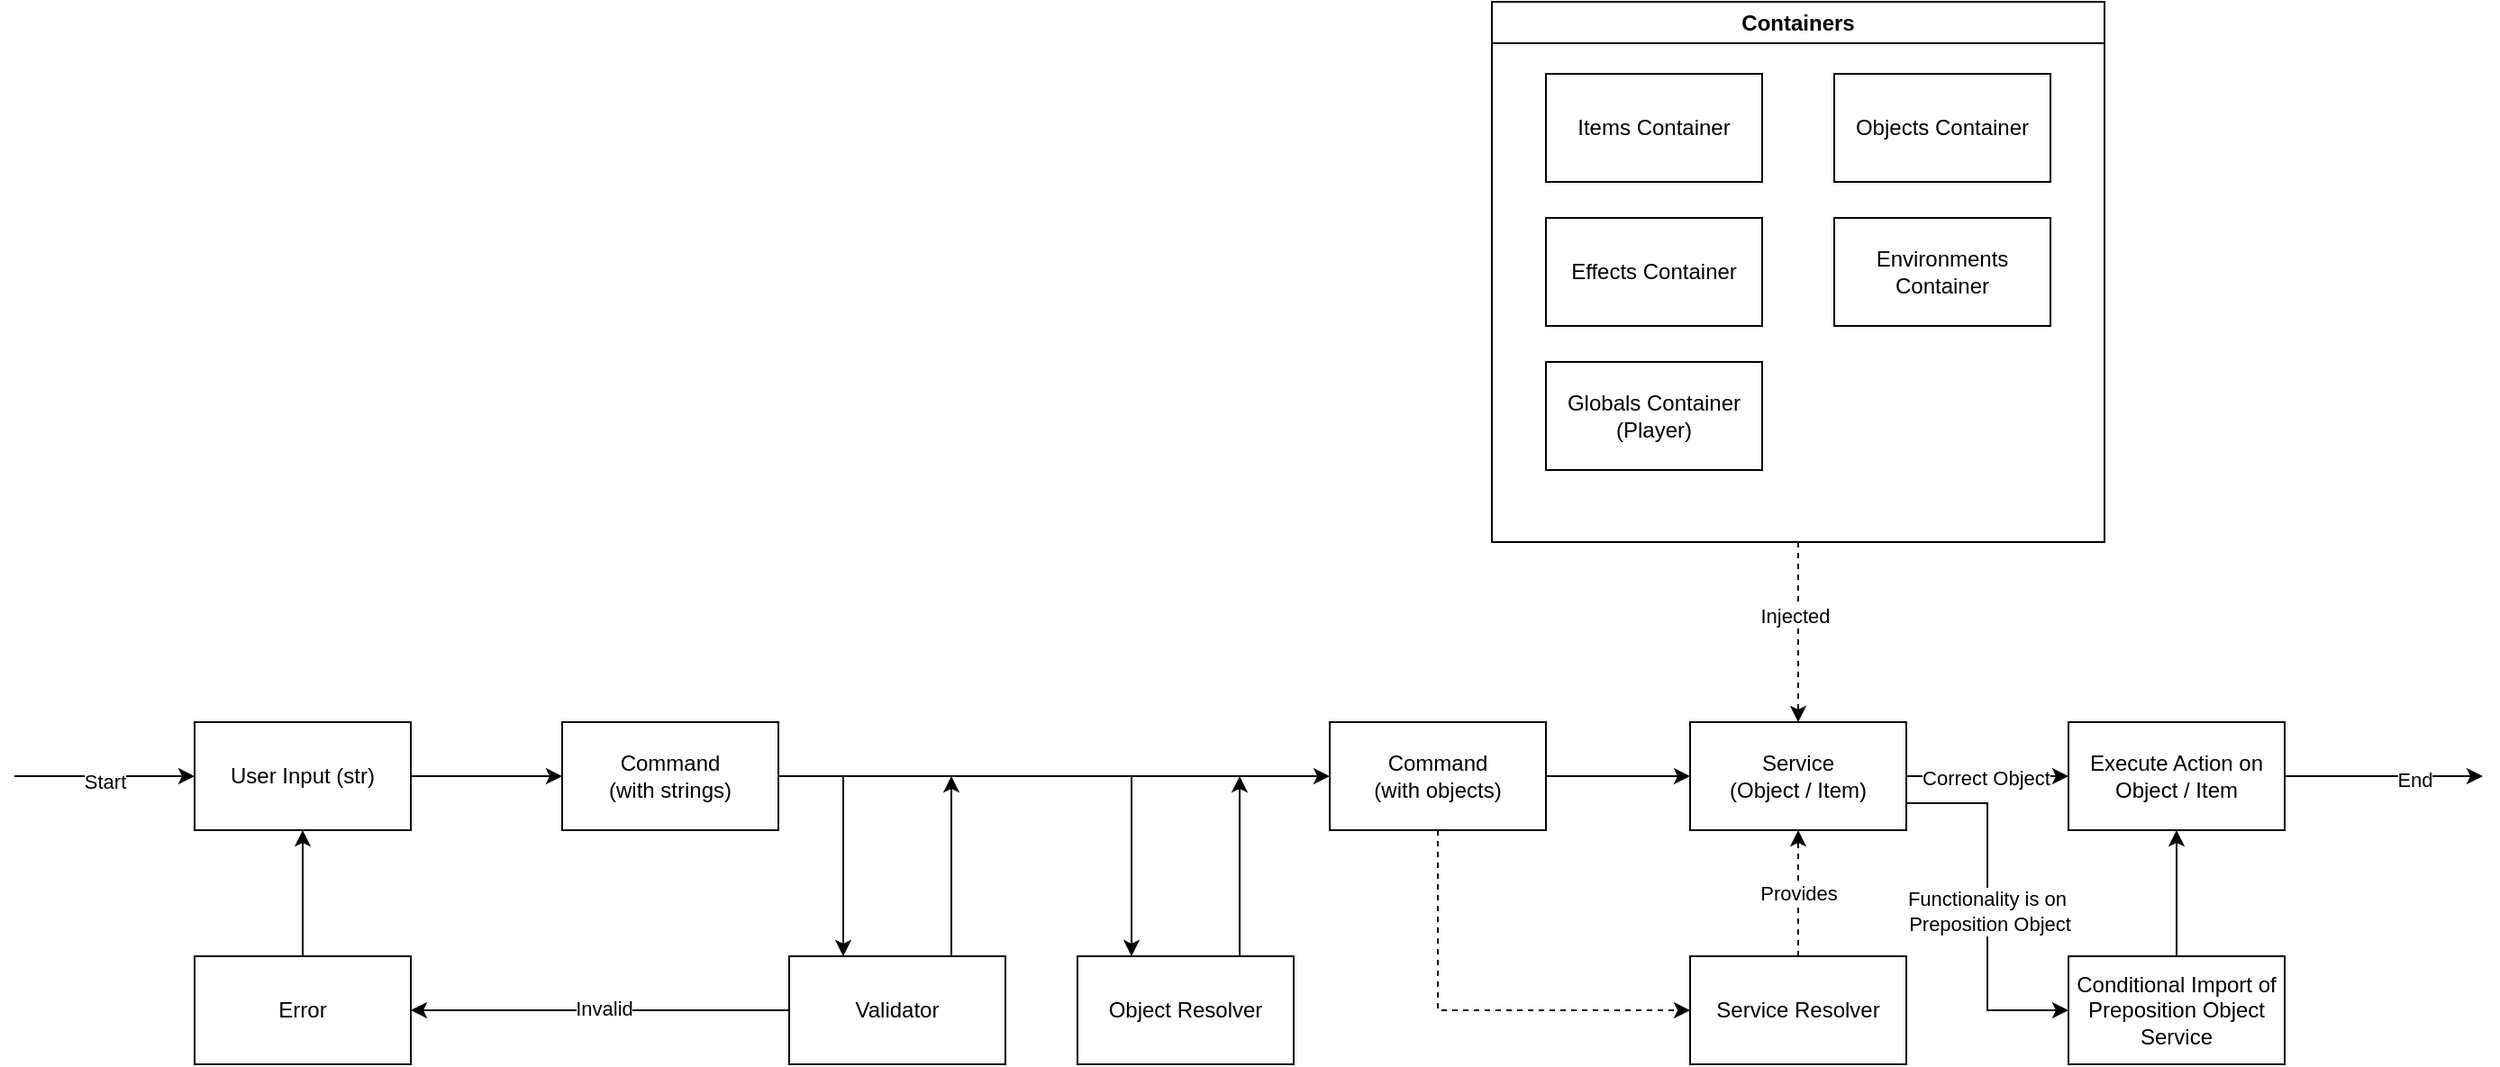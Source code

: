 <mxfile version="21.7.4" type="device">
  <diagram name="Pagina-1" id="2gos69s21MuJ627ifOLR">
    <mxGraphModel dx="2876" dy="1310" grid="1" gridSize="10" guides="1" tooltips="1" connect="1" arrows="1" fold="1" page="1" pageScale="1" pageWidth="827" pageHeight="1169" math="0" shadow="0">
      <root>
        <mxCell id="0" />
        <mxCell id="1" parent="0" />
        <mxCell id="n0xzZIarMgplh2QM0Bvz-25" style="edgeStyle=orthogonalEdgeStyle;rounded=0;orthogonalLoop=1;jettySize=auto;html=1;exitX=1;exitY=0.5;exitDx=0;exitDy=0;entryX=0;entryY=0.5;entryDx=0;entryDy=0;" edge="1" parent="1" source="n0xzZIarMgplh2QM0Bvz-23" target="n0xzZIarMgplh2QM0Bvz-24">
          <mxGeometry relative="1" as="geometry" />
        </mxCell>
        <mxCell id="n0xzZIarMgplh2QM0Bvz-73" style="edgeStyle=orthogonalEdgeStyle;rounded=0;orthogonalLoop=1;jettySize=auto;html=1;exitX=0;exitY=0.5;exitDx=0;exitDy=0;startArrow=classic;startFill=1;endArrow=none;endFill=0;" edge="1" parent="1" source="n0xzZIarMgplh2QM0Bvz-23">
          <mxGeometry relative="1" as="geometry">
            <mxPoint x="-130" y="900" as="targetPoint" />
          </mxGeometry>
        </mxCell>
        <mxCell id="n0xzZIarMgplh2QM0Bvz-74" value="Start" style="edgeLabel;html=1;align=center;verticalAlign=middle;resizable=0;points=[];" vertex="1" connectable="0" parent="n0xzZIarMgplh2QM0Bvz-73">
          <mxGeometry x="0.015" y="2" relative="1" as="geometry">
            <mxPoint as="offset" />
          </mxGeometry>
        </mxCell>
        <mxCell id="n0xzZIarMgplh2QM0Bvz-23" value="User Input (str)" style="rounded=0;whiteSpace=wrap;html=1;" vertex="1" parent="1">
          <mxGeometry x="-30" y="870" width="120" height="60" as="geometry" />
        </mxCell>
        <mxCell id="n0xzZIarMgplh2QM0Bvz-62" style="edgeStyle=orthogonalEdgeStyle;rounded=0;orthogonalLoop=1;jettySize=auto;html=1;exitX=1;exitY=0.5;exitDx=0;exitDy=0;entryX=0;entryY=0.5;entryDx=0;entryDy=0;" edge="1" parent="1" source="n0xzZIarMgplh2QM0Bvz-24" target="n0xzZIarMgplh2QM0Bvz-37">
          <mxGeometry relative="1" as="geometry" />
        </mxCell>
        <mxCell id="n0xzZIarMgplh2QM0Bvz-24" value="&lt;div&gt;Command&lt;/div&gt;&lt;div&gt;(with strings)&lt;br&gt;&lt;/div&gt;" style="rounded=0;whiteSpace=wrap;html=1;" vertex="1" parent="1">
          <mxGeometry x="174" y="870" width="120" height="60" as="geometry" />
        </mxCell>
        <mxCell id="n0xzZIarMgplh2QM0Bvz-33" style="edgeStyle=orthogonalEdgeStyle;rounded=0;orthogonalLoop=1;jettySize=auto;html=1;exitX=0.5;exitY=0;exitDx=0;exitDy=0;entryX=0.5;entryY=1;entryDx=0;entryDy=0;" edge="1" parent="1" source="n0xzZIarMgplh2QM0Bvz-31" target="n0xzZIarMgplh2QM0Bvz-23">
          <mxGeometry relative="1" as="geometry" />
        </mxCell>
        <mxCell id="n0xzZIarMgplh2QM0Bvz-31" value="Error" style="rounded=0;whiteSpace=wrap;html=1;" vertex="1" parent="1">
          <mxGeometry x="-30" y="1000" width="120" height="60" as="geometry" />
        </mxCell>
        <mxCell id="n0xzZIarMgplh2QM0Bvz-49" style="edgeStyle=orthogonalEdgeStyle;rounded=0;orthogonalLoop=1;jettySize=auto;html=1;exitX=1;exitY=0.5;exitDx=0;exitDy=0;entryX=0;entryY=0.5;entryDx=0;entryDy=0;" edge="1" parent="1" source="n0xzZIarMgplh2QM0Bvz-37" target="n0xzZIarMgplh2QM0Bvz-40">
          <mxGeometry relative="1" as="geometry" />
        </mxCell>
        <mxCell id="n0xzZIarMgplh2QM0Bvz-50" style="edgeStyle=orthogonalEdgeStyle;rounded=0;orthogonalLoop=1;jettySize=auto;html=1;exitX=0.5;exitY=1;exitDx=0;exitDy=0;entryX=0;entryY=0.5;entryDx=0;entryDy=0;dashed=1;" edge="1" parent="1" source="n0xzZIarMgplh2QM0Bvz-37" target="n0xzZIarMgplh2QM0Bvz-39">
          <mxGeometry relative="1" as="geometry" />
        </mxCell>
        <mxCell id="n0xzZIarMgplh2QM0Bvz-37" value="&lt;div&gt;Command&lt;/div&gt;&lt;div&gt;(with objects)&lt;br&gt;&lt;/div&gt;" style="rounded=0;whiteSpace=wrap;html=1;" vertex="1" parent="1">
          <mxGeometry x="600" y="870" width="120" height="60" as="geometry" />
        </mxCell>
        <mxCell id="n0xzZIarMgplh2QM0Bvz-51" value="Provides" style="edgeStyle=orthogonalEdgeStyle;rounded=0;orthogonalLoop=1;jettySize=auto;html=1;exitX=0.5;exitY=0;exitDx=0;exitDy=0;entryX=0.5;entryY=1;entryDx=0;entryDy=0;dashed=1;" edge="1" parent="1" source="n0xzZIarMgplh2QM0Bvz-39" target="n0xzZIarMgplh2QM0Bvz-40">
          <mxGeometry relative="1" as="geometry" />
        </mxCell>
        <mxCell id="n0xzZIarMgplh2QM0Bvz-39" value="Service Resolver" style="rounded=0;whiteSpace=wrap;html=1;" vertex="1" parent="1">
          <mxGeometry x="800" y="1000" width="120" height="60" as="geometry" />
        </mxCell>
        <mxCell id="n0xzZIarMgplh2QM0Bvz-95" style="edgeStyle=orthogonalEdgeStyle;rounded=0;orthogonalLoop=1;jettySize=auto;html=1;exitX=1;exitY=0.5;exitDx=0;exitDy=0;entryX=0;entryY=0.5;entryDx=0;entryDy=0;" edge="1" parent="1" source="n0xzZIarMgplh2QM0Bvz-40" target="n0xzZIarMgplh2QM0Bvz-75">
          <mxGeometry relative="1" as="geometry" />
        </mxCell>
        <mxCell id="n0xzZIarMgplh2QM0Bvz-96" value="Correct Object" style="edgeLabel;html=1;align=center;verticalAlign=middle;resizable=0;points=[];" vertex="1" connectable="0" parent="n0xzZIarMgplh2QM0Bvz-95">
          <mxGeometry x="-0.022" y="-1" relative="1" as="geometry">
            <mxPoint as="offset" />
          </mxGeometry>
        </mxCell>
        <mxCell id="n0xzZIarMgplh2QM0Bvz-99" style="edgeStyle=orthogonalEdgeStyle;rounded=0;orthogonalLoop=1;jettySize=auto;html=1;exitX=1;exitY=0.75;exitDx=0;exitDy=0;entryX=0;entryY=0.5;entryDx=0;entryDy=0;" edge="1" parent="1" source="n0xzZIarMgplh2QM0Bvz-40" target="n0xzZIarMgplh2QM0Bvz-90">
          <mxGeometry relative="1" as="geometry" />
        </mxCell>
        <mxCell id="n0xzZIarMgplh2QM0Bvz-100" value="&lt;div&gt;Functionality is on&amp;nbsp;&lt;/div&gt;&lt;div&gt;Preposition Object&lt;/div&gt;" style="edgeLabel;html=1;align=center;verticalAlign=middle;resizable=0;points=[];" vertex="1" connectable="0" parent="n0xzZIarMgplh2QM0Bvz-99">
          <mxGeometry x="0.024" y="1" relative="1" as="geometry">
            <mxPoint as="offset" />
          </mxGeometry>
        </mxCell>
        <mxCell id="n0xzZIarMgplh2QM0Bvz-40" value="&lt;div&gt;Service&lt;/div&gt;&lt;div&gt;(Object / Item)&lt;br&gt;&lt;/div&gt;" style="rounded=0;whiteSpace=wrap;html=1;" vertex="1" parent="1">
          <mxGeometry x="800" y="870" width="120" height="60" as="geometry" />
        </mxCell>
        <mxCell id="n0xzZIarMgplh2QM0Bvz-67" style="edgeStyle=orthogonalEdgeStyle;rounded=0;orthogonalLoop=1;jettySize=auto;html=1;exitX=0.75;exitY=0;exitDx=0;exitDy=0;" edge="1" parent="1" source="n0xzZIarMgplh2QM0Bvz-46">
          <mxGeometry relative="1" as="geometry">
            <mxPoint x="550" y="900" as="targetPoint" />
          </mxGeometry>
        </mxCell>
        <mxCell id="n0xzZIarMgplh2QM0Bvz-68" style="edgeStyle=orthogonalEdgeStyle;rounded=0;orthogonalLoop=1;jettySize=auto;html=1;exitX=0.25;exitY=0;exitDx=0;exitDy=0;endArrow=none;endFill=0;startArrow=classic;startFill=1;" edge="1" parent="1" source="n0xzZIarMgplh2QM0Bvz-46">
          <mxGeometry relative="1" as="geometry">
            <mxPoint x="490" y="900" as="targetPoint" />
          </mxGeometry>
        </mxCell>
        <mxCell id="n0xzZIarMgplh2QM0Bvz-46" value="Object Resolver" style="rounded=0;whiteSpace=wrap;html=1;" vertex="1" parent="1">
          <mxGeometry x="460" y="1000" width="120" height="60" as="geometry" />
        </mxCell>
        <mxCell id="n0xzZIarMgplh2QM0Bvz-63" style="edgeStyle=orthogonalEdgeStyle;rounded=0;orthogonalLoop=1;jettySize=auto;html=1;exitX=0.75;exitY=0;exitDx=0;exitDy=0;" edge="1" parent="1" source="n0xzZIarMgplh2QM0Bvz-59">
          <mxGeometry relative="1" as="geometry">
            <mxPoint x="390" y="900" as="targetPoint" />
          </mxGeometry>
        </mxCell>
        <mxCell id="n0xzZIarMgplh2QM0Bvz-64" style="edgeStyle=orthogonalEdgeStyle;rounded=0;orthogonalLoop=1;jettySize=auto;html=1;exitX=0.25;exitY=0;exitDx=0;exitDy=0;endArrow=none;endFill=0;startArrow=classic;startFill=1;" edge="1" parent="1" source="n0xzZIarMgplh2QM0Bvz-59">
          <mxGeometry relative="1" as="geometry">
            <mxPoint x="330" y="900" as="targetPoint" />
          </mxGeometry>
        </mxCell>
        <mxCell id="n0xzZIarMgplh2QM0Bvz-65" style="edgeStyle=orthogonalEdgeStyle;rounded=0;orthogonalLoop=1;jettySize=auto;html=1;exitX=0;exitY=0.5;exitDx=0;exitDy=0;entryX=1;entryY=0.5;entryDx=0;entryDy=0;" edge="1" parent="1" source="n0xzZIarMgplh2QM0Bvz-59" target="n0xzZIarMgplh2QM0Bvz-31">
          <mxGeometry relative="1" as="geometry" />
        </mxCell>
        <mxCell id="n0xzZIarMgplh2QM0Bvz-66" value="Invalid" style="edgeLabel;html=1;align=center;verticalAlign=middle;resizable=0;points=[];" vertex="1" connectable="0" parent="n0xzZIarMgplh2QM0Bvz-65">
          <mxGeometry x="-0.021" y="-1" relative="1" as="geometry">
            <mxPoint as="offset" />
          </mxGeometry>
        </mxCell>
        <mxCell id="n0xzZIarMgplh2QM0Bvz-59" value="&lt;div&gt;Validator&lt;/div&gt;" style="rounded=0;whiteSpace=wrap;html=1;" vertex="1" parent="1">
          <mxGeometry x="300" y="1000" width="120" height="60" as="geometry" />
        </mxCell>
        <mxCell id="n0xzZIarMgplh2QM0Bvz-101" style="edgeStyle=orthogonalEdgeStyle;rounded=0;orthogonalLoop=1;jettySize=auto;html=1;exitX=1;exitY=0.5;exitDx=0;exitDy=0;" edge="1" parent="1" source="n0xzZIarMgplh2QM0Bvz-75">
          <mxGeometry relative="1" as="geometry">
            <mxPoint x="1240" y="900" as="targetPoint" />
          </mxGeometry>
        </mxCell>
        <mxCell id="n0xzZIarMgplh2QM0Bvz-102" value="End" style="edgeLabel;html=1;align=center;verticalAlign=middle;resizable=0;points=[];" vertex="1" connectable="0" parent="n0xzZIarMgplh2QM0Bvz-101">
          <mxGeometry x="0.312" y="-1" relative="1" as="geometry">
            <mxPoint as="offset" />
          </mxGeometry>
        </mxCell>
        <mxCell id="n0xzZIarMgplh2QM0Bvz-75" value="Execute Action on Object / Item" style="rounded=0;whiteSpace=wrap;html=1;" vertex="1" parent="1">
          <mxGeometry x="1010" y="870" width="120" height="60" as="geometry" />
        </mxCell>
        <mxCell id="n0xzZIarMgplh2QM0Bvz-88" style="edgeStyle=orthogonalEdgeStyle;rounded=0;orthogonalLoop=1;jettySize=auto;html=1;exitX=0.5;exitY=1;exitDx=0;exitDy=0;entryX=0.5;entryY=0;entryDx=0;entryDy=0;dashed=1;" edge="1" parent="1" source="n0xzZIarMgplh2QM0Bvz-83" target="n0xzZIarMgplh2QM0Bvz-40">
          <mxGeometry relative="1" as="geometry" />
        </mxCell>
        <mxCell id="n0xzZIarMgplh2QM0Bvz-89" value="Injected" style="edgeLabel;html=1;align=center;verticalAlign=middle;resizable=0;points=[];" vertex="1" connectable="0" parent="n0xzZIarMgplh2QM0Bvz-88">
          <mxGeometry x="-0.18" y="-2" relative="1" as="geometry">
            <mxPoint as="offset" />
          </mxGeometry>
        </mxCell>
        <mxCell id="n0xzZIarMgplh2QM0Bvz-83" value="Containers" style="swimlane;whiteSpace=wrap;html=1;" vertex="1" parent="1">
          <mxGeometry x="690" y="470" width="340" height="300" as="geometry" />
        </mxCell>
        <mxCell id="n0xzZIarMgplh2QM0Bvz-77" value="Items Container" style="rounded=0;whiteSpace=wrap;html=1;" vertex="1" parent="n0xzZIarMgplh2QM0Bvz-83">
          <mxGeometry x="30" y="40" width="120" height="60" as="geometry" />
        </mxCell>
        <mxCell id="n0xzZIarMgplh2QM0Bvz-76" value="Objects Container" style="rounded=0;whiteSpace=wrap;html=1;" vertex="1" parent="n0xzZIarMgplh2QM0Bvz-83">
          <mxGeometry x="190" y="40" width="120" height="60" as="geometry" />
        </mxCell>
        <mxCell id="n0xzZIarMgplh2QM0Bvz-84" value="Environments Container" style="rounded=0;whiteSpace=wrap;html=1;" vertex="1" parent="n0xzZIarMgplh2QM0Bvz-83">
          <mxGeometry x="190" y="120" width="120" height="60" as="geometry" />
        </mxCell>
        <mxCell id="n0xzZIarMgplh2QM0Bvz-80" value="&lt;div&gt;Globals Container&lt;br&gt;&lt;/div&gt;&lt;div&gt;(Player)&lt;br&gt;&lt;/div&gt;" style="rounded=0;whiteSpace=wrap;html=1;" vertex="1" parent="n0xzZIarMgplh2QM0Bvz-83">
          <mxGeometry x="30" y="200" width="120" height="60" as="geometry" />
        </mxCell>
        <mxCell id="n0xzZIarMgplh2QM0Bvz-87" value="Effects Container" style="rounded=0;whiteSpace=wrap;html=1;" vertex="1" parent="n0xzZIarMgplh2QM0Bvz-83">
          <mxGeometry x="30" y="120" width="120" height="60" as="geometry" />
        </mxCell>
        <mxCell id="n0xzZIarMgplh2QM0Bvz-98" style="edgeStyle=orthogonalEdgeStyle;rounded=0;orthogonalLoop=1;jettySize=auto;html=1;exitX=0.5;exitY=0;exitDx=0;exitDy=0;entryX=0.5;entryY=1;entryDx=0;entryDy=0;" edge="1" parent="1" source="n0xzZIarMgplh2QM0Bvz-90" target="n0xzZIarMgplh2QM0Bvz-75">
          <mxGeometry relative="1" as="geometry" />
        </mxCell>
        <mxCell id="n0xzZIarMgplh2QM0Bvz-90" value="Conditional Import of Preposition Object Service" style="rounded=0;whiteSpace=wrap;html=1;" vertex="1" parent="1">
          <mxGeometry x="1010" y="1000" width="120" height="60" as="geometry" />
        </mxCell>
      </root>
    </mxGraphModel>
  </diagram>
</mxfile>
